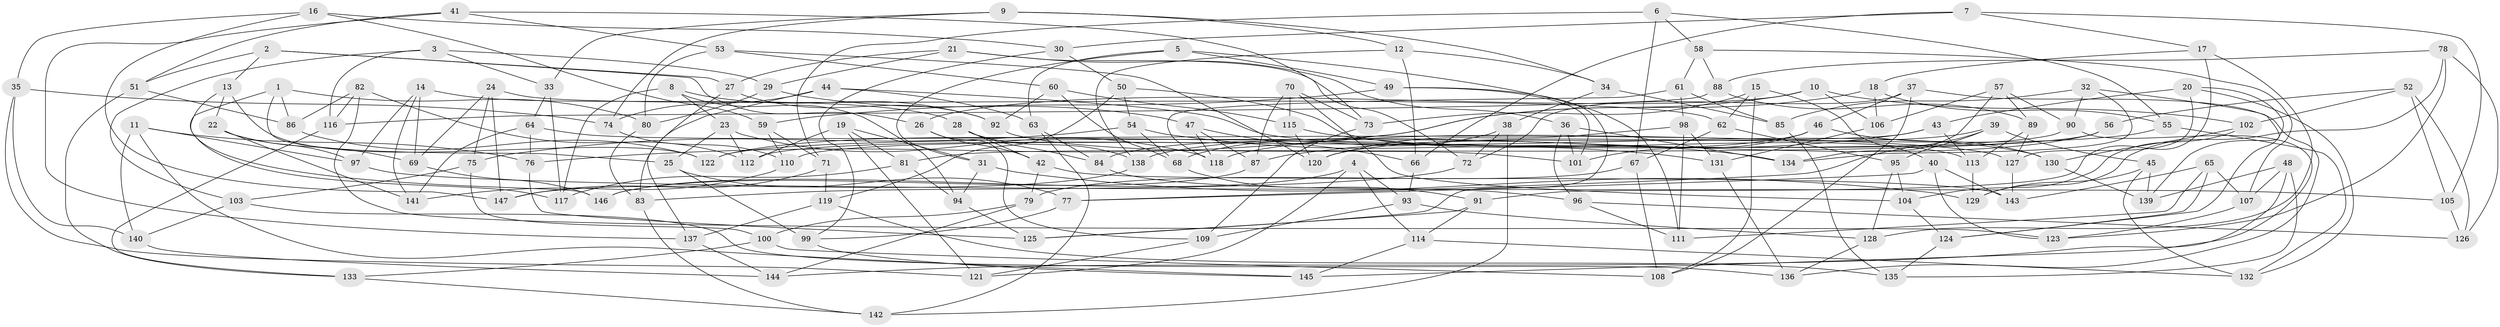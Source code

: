 // Generated by graph-tools (version 1.1) at 2025/37/03/09/25 02:37:55]
// undirected, 147 vertices, 294 edges
graph export_dot {
graph [start="1"]
  node [color=gray90,style=filled];
  1;
  2;
  3;
  4;
  5;
  6;
  7;
  8;
  9;
  10;
  11;
  12;
  13;
  14;
  15;
  16;
  17;
  18;
  19;
  20;
  21;
  22;
  23;
  24;
  25;
  26;
  27;
  28;
  29;
  30;
  31;
  32;
  33;
  34;
  35;
  36;
  37;
  38;
  39;
  40;
  41;
  42;
  43;
  44;
  45;
  46;
  47;
  48;
  49;
  50;
  51;
  52;
  53;
  54;
  55;
  56;
  57;
  58;
  59;
  60;
  61;
  62;
  63;
  64;
  65;
  66;
  67;
  68;
  69;
  70;
  71;
  72;
  73;
  74;
  75;
  76;
  77;
  78;
  79;
  80;
  81;
  82;
  83;
  84;
  85;
  86;
  87;
  88;
  89;
  90;
  91;
  92;
  93;
  94;
  95;
  96;
  97;
  98;
  99;
  100;
  101;
  102;
  103;
  104;
  105;
  106;
  107;
  108;
  109;
  110;
  111;
  112;
  113;
  114;
  115;
  116;
  117;
  118;
  119;
  120;
  121;
  122;
  123;
  124;
  125;
  126;
  127;
  128;
  129;
  130;
  131;
  132;
  133;
  134;
  135;
  136;
  137;
  138;
  139;
  140;
  141;
  142;
  143;
  144;
  145;
  146;
  147;
  1 -- 25;
  1 -- 86;
  1 -- 80;
  1 -- 117;
  2 -- 27;
  2 -- 13;
  2 -- 51;
  2 -- 26;
  3 -- 33;
  3 -- 103;
  3 -- 29;
  3 -- 116;
  4 -- 114;
  4 -- 121;
  4 -- 93;
  4 -- 146;
  5 -- 31;
  5 -- 111;
  5 -- 63;
  5 -- 49;
  6 -- 58;
  6 -- 55;
  6 -- 67;
  6 -- 71;
  7 -- 105;
  7 -- 17;
  7 -- 66;
  7 -- 30;
  8 -- 23;
  8 -- 117;
  8 -- 92;
  8 -- 94;
  9 -- 12;
  9 -- 74;
  9 -- 33;
  9 -- 34;
  10 -- 102;
  10 -- 122;
  10 -- 106;
  10 -- 26;
  11 -- 145;
  11 -- 140;
  11 -- 97;
  11 -- 76;
  12 -- 138;
  12 -- 66;
  12 -- 34;
  13 -- 122;
  13 -- 146;
  13 -- 22;
  14 -- 141;
  14 -- 28;
  14 -- 69;
  14 -- 97;
  15 -- 62;
  15 -- 108;
  15 -- 73;
  15 -- 40;
  16 -- 35;
  16 -- 147;
  16 -- 59;
  16 -- 30;
  17 -- 128;
  17 -- 18;
  17 -- 91;
  18 -- 76;
  18 -- 106;
  18 -- 55;
  19 -- 121;
  19 -- 31;
  19 -- 81;
  19 -- 112;
  20 -- 43;
  20 -- 132;
  20 -- 127;
  20 -- 124;
  21 -- 27;
  21 -- 29;
  21 -- 36;
  21 -- 72;
  22 -- 97;
  22 -- 69;
  22 -- 141;
  23 -- 112;
  23 -- 118;
  23 -- 25;
  24 -- 147;
  24 -- 75;
  24 -- 62;
  24 -- 69;
  25 -- 77;
  25 -- 99;
  26 -- 109;
  26 -- 42;
  27 -- 137;
  27 -- 92;
  28 -- 42;
  28 -- 84;
  28 -- 138;
  29 -- 80;
  29 -- 47;
  30 -- 50;
  30 -- 99;
  31 -- 94;
  31 -- 129;
  32 -- 85;
  32 -- 134;
  32 -- 139;
  32 -- 90;
  33 -- 117;
  33 -- 64;
  34 -- 38;
  34 -- 85;
  35 -- 140;
  35 -- 74;
  35 -- 121;
  36 -- 134;
  36 -- 101;
  36 -- 96;
  37 -- 46;
  37 -- 108;
  37 -- 136;
  37 -- 72;
  38 -- 142;
  38 -- 68;
  38 -- 72;
  39 -- 45;
  39 -- 77;
  39 -- 95;
  39 -- 120;
  40 -- 143;
  40 -- 123;
  40 -- 77;
  41 -- 73;
  41 -- 51;
  41 -- 137;
  41 -- 53;
  42 -- 79;
  42 -- 143;
  43 -- 122;
  43 -- 113;
  43 -- 87;
  44 -- 74;
  44 -- 63;
  44 -- 130;
  44 -- 83;
  45 -- 129;
  45 -- 139;
  45 -- 132;
  46 -- 101;
  46 -- 130;
  46 -- 84;
  47 -- 66;
  47 -- 87;
  47 -- 118;
  48 -- 139;
  48 -- 135;
  48 -- 107;
  48 -- 144;
  49 -- 59;
  49 -- 125;
  49 -- 101;
  50 -- 119;
  50 -- 113;
  50 -- 54;
  51 -- 133;
  51 -- 86;
  52 -- 105;
  52 -- 126;
  52 -- 56;
  52 -- 102;
  53 -- 80;
  53 -- 120;
  53 -- 60;
  54 -- 131;
  54 -- 75;
  54 -- 68;
  55 -- 118;
  55 -- 132;
  56 -- 138;
  56 -- 81;
  56 -- 110;
  57 -- 89;
  57 -- 134;
  57 -- 106;
  57 -- 90;
  58 -- 107;
  58 -- 61;
  58 -- 88;
  59 -- 110;
  59 -- 71;
  60 -- 68;
  60 -- 92;
  60 -- 115;
  61 -- 118;
  61 -- 85;
  61 -- 98;
  62 -- 67;
  62 -- 95;
  63 -- 84;
  63 -- 142;
  64 -- 127;
  64 -- 141;
  64 -- 76;
  65 -- 124;
  65 -- 107;
  65 -- 111;
  65 -- 143;
  66 -- 93;
  67 -- 108;
  67 -- 79;
  68 -- 91;
  69 -- 146;
  70 -- 87;
  70 -- 104;
  70 -- 73;
  70 -- 115;
  71 -- 147;
  71 -- 119;
  72 -- 83;
  73 -- 109;
  74 -- 110;
  75 -- 100;
  75 -- 103;
  76 -- 125;
  77 -- 99;
  78 -- 88;
  78 -- 126;
  78 -- 129;
  78 -- 123;
  79 -- 100;
  79 -- 144;
  80 -- 83;
  81 -- 117;
  81 -- 94;
  82 -- 86;
  82 -- 123;
  82 -- 112;
  82 -- 116;
  83 -- 142;
  84 -- 96;
  85 -- 135;
  86 -- 122;
  87 -- 146;
  88 -- 116;
  88 -- 89;
  89 -- 113;
  89 -- 127;
  90 -- 145;
  90 -- 112;
  91 -- 114;
  91 -- 125;
  92 -- 101;
  93 -- 109;
  93 -- 128;
  94 -- 125;
  95 -- 104;
  95 -- 128;
  96 -- 111;
  96 -- 126;
  97 -- 105;
  98 -- 111;
  98 -- 131;
  98 -- 120;
  99 -- 145;
  100 -- 108;
  100 -- 133;
  102 -- 130;
  102 -- 104;
  103 -- 140;
  103 -- 136;
  104 -- 124;
  105 -- 126;
  106 -- 131;
  107 -- 123;
  109 -- 121;
  110 -- 141;
  113 -- 129;
  114 -- 145;
  114 -- 132;
  115 -- 120;
  115 -- 134;
  116 -- 133;
  119 -- 135;
  119 -- 137;
  124 -- 135;
  127 -- 143;
  128 -- 136;
  130 -- 139;
  131 -- 136;
  133 -- 142;
  137 -- 144;
  138 -- 147;
  140 -- 144;
}
